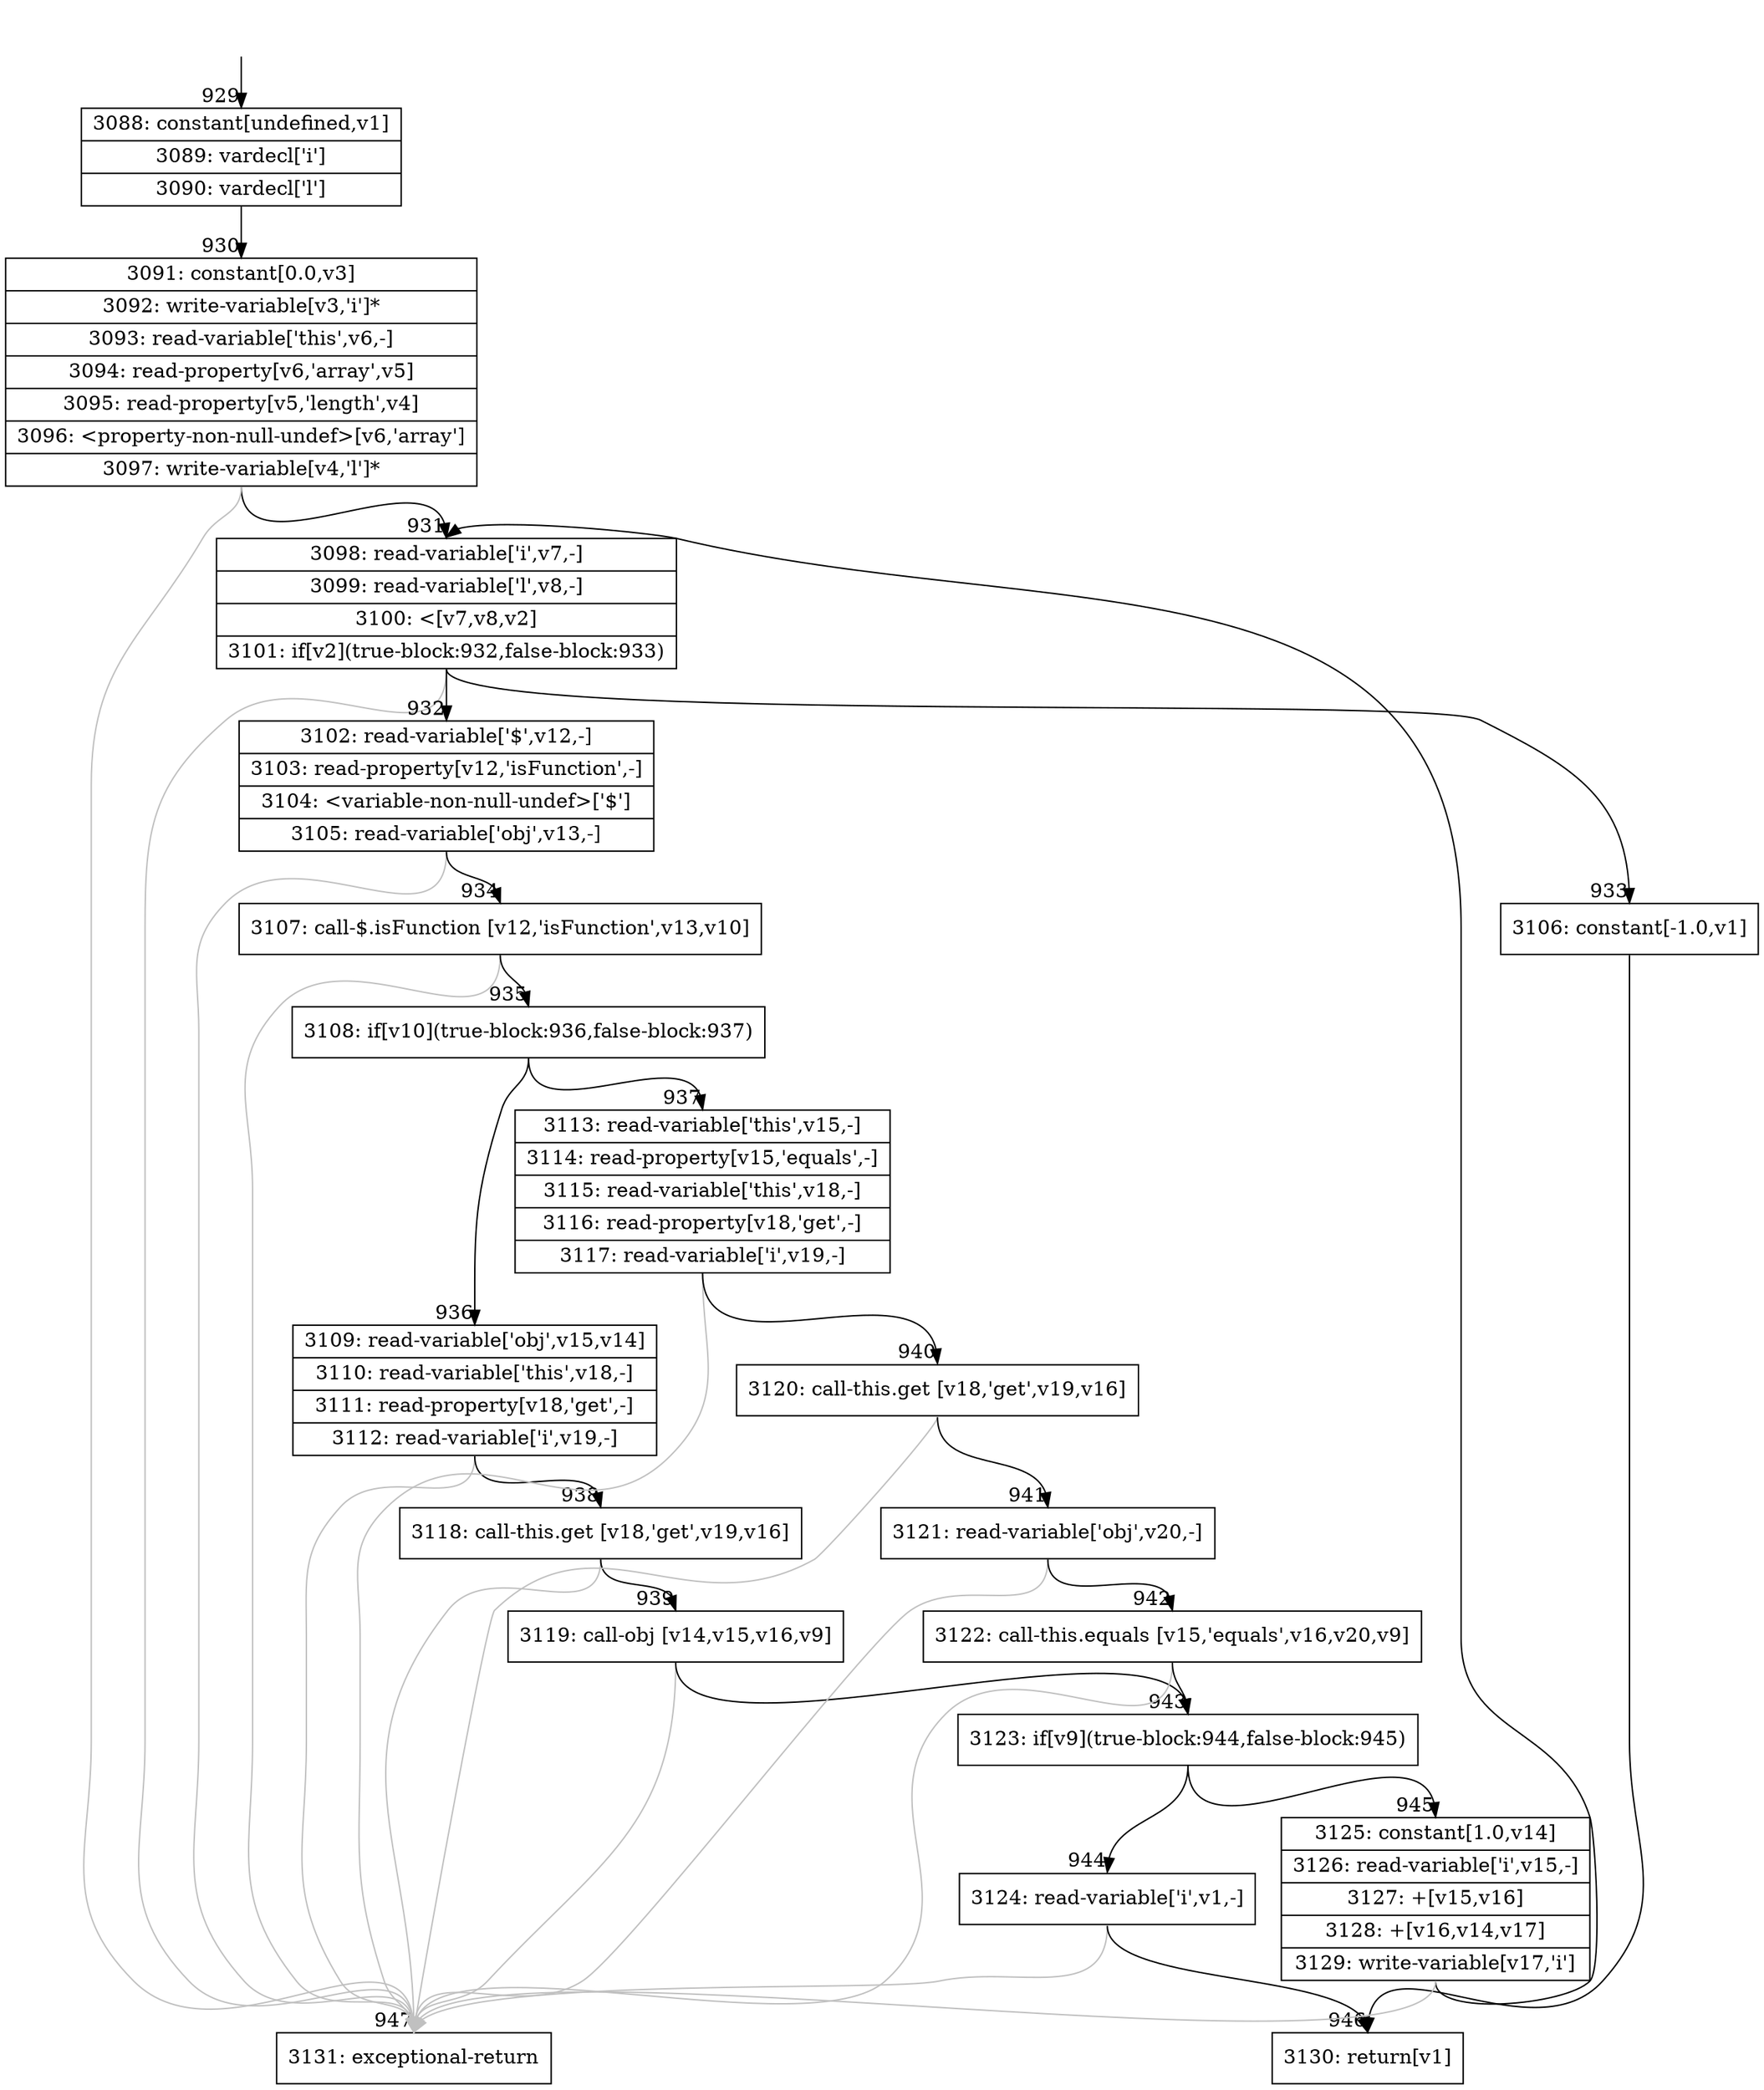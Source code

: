 digraph {
rankdir="TD"
BB_entry67[shape=none,label=""];
BB_entry67 -> BB929 [tailport=s, headport=n, headlabel="    929"]
BB929 [shape=record label="{3088: constant[undefined,v1]|3089: vardecl['i']|3090: vardecl['l']}" ] 
BB929 -> BB930 [tailport=s, headport=n, headlabel="      930"]
BB930 [shape=record label="{3091: constant[0.0,v3]|3092: write-variable[v3,'i']*|3093: read-variable['this',v6,-]|3094: read-property[v6,'array',v5]|3095: read-property[v5,'length',v4]|3096: \<property-non-null-undef\>[v6,'array']|3097: write-variable[v4,'l']*}" ] 
BB930 -> BB931 [tailport=s, headport=n, headlabel="      931"]
BB930 -> BB947 [tailport=s, headport=n, color=gray, headlabel="      947"]
BB931 [shape=record label="{3098: read-variable['i',v7,-]|3099: read-variable['l',v8,-]|3100: \<[v7,v8,v2]|3101: if[v2](true-block:932,false-block:933)}" ] 
BB931 -> BB932 [tailport=s, headport=n, headlabel="      932"]
BB931 -> BB933 [tailport=s, headport=n, headlabel="      933"]
BB931 -> BB947 [tailport=s, headport=n, color=gray]
BB932 [shape=record label="{3102: read-variable['$',v12,-]|3103: read-property[v12,'isFunction',-]|3104: \<variable-non-null-undef\>['$']|3105: read-variable['obj',v13,-]}" ] 
BB932 -> BB934 [tailport=s, headport=n, headlabel="      934"]
BB932 -> BB947 [tailport=s, headport=n, color=gray]
BB933 [shape=record label="{3106: constant[-1.0,v1]}" ] 
BB933 -> BB946 [tailport=s, headport=n, headlabel="      946"]
BB934 [shape=record label="{3107: call-$.isFunction [v12,'isFunction',v13,v10]}" ] 
BB934 -> BB935 [tailport=s, headport=n, headlabel="      935"]
BB934 -> BB947 [tailport=s, headport=n, color=gray]
BB935 [shape=record label="{3108: if[v10](true-block:936,false-block:937)}" ] 
BB935 -> BB936 [tailport=s, headport=n, headlabel="      936"]
BB935 -> BB937 [tailport=s, headport=n, headlabel="      937"]
BB936 [shape=record label="{3109: read-variable['obj',v15,v14]|3110: read-variable['this',v18,-]|3111: read-property[v18,'get',-]|3112: read-variable['i',v19,-]}" ] 
BB936 -> BB938 [tailport=s, headport=n, headlabel="      938"]
BB936 -> BB947 [tailport=s, headport=n, color=gray]
BB937 [shape=record label="{3113: read-variable['this',v15,-]|3114: read-property[v15,'equals',-]|3115: read-variable['this',v18,-]|3116: read-property[v18,'get',-]|3117: read-variable['i',v19,-]}" ] 
BB937 -> BB940 [tailport=s, headport=n, headlabel="      940"]
BB937 -> BB947 [tailport=s, headport=n, color=gray]
BB938 [shape=record label="{3118: call-this.get [v18,'get',v19,v16]}" ] 
BB938 -> BB939 [tailport=s, headport=n, headlabel="      939"]
BB938 -> BB947 [tailport=s, headport=n, color=gray]
BB939 [shape=record label="{3119: call-obj [v14,v15,v16,v9]}" ] 
BB939 -> BB943 [tailport=s, headport=n, headlabel="      943"]
BB939 -> BB947 [tailport=s, headport=n, color=gray]
BB940 [shape=record label="{3120: call-this.get [v18,'get',v19,v16]}" ] 
BB940 -> BB941 [tailport=s, headport=n, headlabel="      941"]
BB940 -> BB947 [tailport=s, headport=n, color=gray]
BB941 [shape=record label="{3121: read-variable['obj',v20,-]}" ] 
BB941 -> BB942 [tailport=s, headport=n, headlabel="      942"]
BB941 -> BB947 [tailport=s, headport=n, color=gray]
BB942 [shape=record label="{3122: call-this.equals [v15,'equals',v16,v20,v9]}" ] 
BB942 -> BB943 [tailport=s, headport=n]
BB942 -> BB947 [tailport=s, headport=n, color=gray]
BB943 [shape=record label="{3123: if[v9](true-block:944,false-block:945)}" ] 
BB943 -> BB944 [tailport=s, headport=n, headlabel="      944"]
BB943 -> BB945 [tailport=s, headport=n, headlabel="      945"]
BB944 [shape=record label="{3124: read-variable['i',v1,-]}" ] 
BB944 -> BB946 [tailport=s, headport=n]
BB944 -> BB947 [tailport=s, headport=n, color=gray]
BB945 [shape=record label="{3125: constant[1.0,v14]|3126: read-variable['i',v15,-]|3127: +[v15,v16]|3128: +[v16,v14,v17]|3129: write-variable[v17,'i']}" ] 
BB945 -> BB931 [tailport=s, headport=n]
BB945 -> BB947 [tailport=s, headport=n, color=gray]
BB946 [shape=record label="{3130: return[v1]}" ] 
BB947 [shape=record label="{3131: exceptional-return}" ] 
//#$~ 810
}
